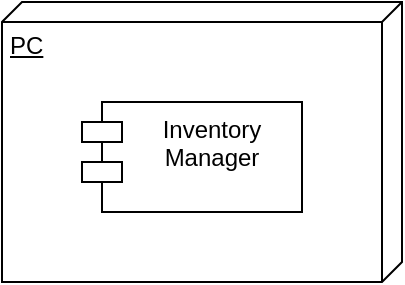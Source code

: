 <mxfile version="24.2.1" type="device">
  <diagram name="Página-1" id="nSJW42JzjoJTWQ4R3EQr">
    <mxGraphModel dx="1674" dy="746" grid="0" gridSize="10" guides="1" tooltips="1" connect="1" arrows="1" fold="1" page="1" pageScale="1" pageWidth="827" pageHeight="1169" math="0" shadow="0">
      <root>
        <mxCell id="0" />
        <mxCell id="1" parent="0" />
        <mxCell id="UAFtw87nYwWiY3ImNvUS-2" value="PC" style="verticalAlign=top;align=left;spacingTop=8;spacingLeft=2;spacingRight=12;shape=cube;size=10;direction=south;fontStyle=4;html=1;whiteSpace=wrap;" parent="1" vertex="1">
          <mxGeometry x="370" y="190" width="200" height="140" as="geometry" />
        </mxCell>
        <mxCell id="UAFtw87nYwWiY3ImNvUS-3" value="Inventory Manager" style="shape=module;align=left;spacingLeft=20;align=center;verticalAlign=top;whiteSpace=wrap;html=1;" parent="1" vertex="1">
          <mxGeometry x="410" y="240" width="110" height="55" as="geometry" />
        </mxCell>
      </root>
    </mxGraphModel>
  </diagram>
</mxfile>
